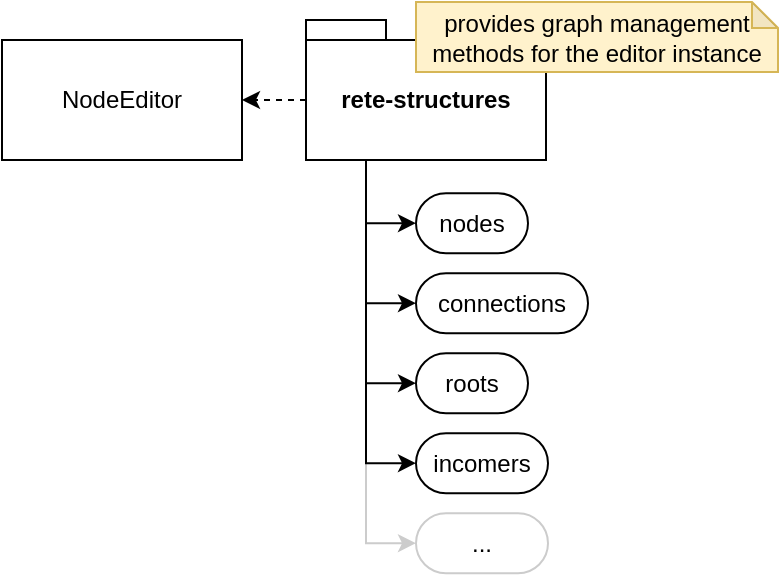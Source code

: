 <mxfile version="22.0.2" type="device">
  <diagram name="page-1" id="nTteX_-L-bd6lsjCAH_5">
    <mxGraphModel dx="863" dy="505" grid="1" gridSize="10" guides="1" tooltips="1" connect="1" arrows="1" fold="1" page="1" pageScale="1" pageWidth="827" pageHeight="1169" math="0" shadow="0">
      <root>
        <mxCell id="0" />
        <mxCell id="1" parent="0" />
        <mxCell id="kuVI8_T9zS_DxOReFDo9-25" style="edgeStyle=orthogonalEdgeStyle;rounded=0;orthogonalLoop=1;jettySize=auto;html=1;exitX=0.25;exitY=1;exitDx=0;exitDy=0;exitPerimeter=0;entryX=0;entryY=0.5;entryDx=0;entryDy=0;strokeColor=#CCCCCC;" edge="1" parent="1" source="kuVI8_T9zS_DxOReFDo9-15" target="kuVI8_T9zS_DxOReFDo9-12">
          <mxGeometry relative="1" as="geometry" />
        </mxCell>
        <mxCell id="0EIq4OgII-BHYrVc7AHv-1" value="NodeEditor" style="rounded=0;whiteSpace=wrap;html=1;" parent="1" vertex="1">
          <mxGeometry x="20" y="35" width="120" height="60" as="geometry" />
        </mxCell>
        <mxCell id="kuVI8_T9zS_DxOReFDo9-2" value="nodes" style="rounded=1;whiteSpace=wrap;html=1;arcSize=50;" vertex="1" parent="1">
          <mxGeometry x="227" y="111.61" width="56" height="30" as="geometry" />
        </mxCell>
        <mxCell id="kuVI8_T9zS_DxOReFDo9-4" value="connections" style="rounded=1;whiteSpace=wrap;html=1;arcSize=50;" vertex="1" parent="1">
          <mxGeometry x="227" y="151.61" width="86" height="30" as="geometry" />
        </mxCell>
        <mxCell id="kuVI8_T9zS_DxOReFDo9-6" value="roots" style="rounded=1;whiteSpace=wrap;html=1;arcSize=50;" vertex="1" parent="1">
          <mxGeometry x="227" y="191.61" width="56" height="30" as="geometry" />
        </mxCell>
        <mxCell id="kuVI8_T9zS_DxOReFDo9-10" value="incomers" style="rounded=1;whiteSpace=wrap;html=1;arcSize=50;" vertex="1" parent="1">
          <mxGeometry x="227" y="231.61" width="66" height="30" as="geometry" />
        </mxCell>
        <mxCell id="kuVI8_T9zS_DxOReFDo9-12" value="..." style="rounded=1;whiteSpace=wrap;html=1;arcSize=50;strokeColor=#CCCCCC;" vertex="1" parent="1">
          <mxGeometry x="227" y="271.61" width="66" height="30" as="geometry" />
        </mxCell>
        <mxCell id="kuVI8_T9zS_DxOReFDo9-21" style="edgeStyle=orthogonalEdgeStyle;rounded=0;orthogonalLoop=1;jettySize=auto;html=1;exitX=0.25;exitY=1;exitDx=0;exitDy=0;exitPerimeter=0;entryX=0;entryY=0.5;entryDx=0;entryDy=0;" edge="1" parent="1" source="kuVI8_T9zS_DxOReFDo9-15" target="kuVI8_T9zS_DxOReFDo9-2">
          <mxGeometry relative="1" as="geometry" />
        </mxCell>
        <mxCell id="kuVI8_T9zS_DxOReFDo9-22" style="edgeStyle=orthogonalEdgeStyle;rounded=0;orthogonalLoop=1;jettySize=auto;html=1;exitX=0.25;exitY=1;exitDx=0;exitDy=0;exitPerimeter=0;entryX=0;entryY=0.5;entryDx=0;entryDy=0;" edge="1" parent="1" source="kuVI8_T9zS_DxOReFDo9-15" target="kuVI8_T9zS_DxOReFDo9-4">
          <mxGeometry relative="1" as="geometry" />
        </mxCell>
        <mxCell id="kuVI8_T9zS_DxOReFDo9-23" style="edgeStyle=orthogonalEdgeStyle;rounded=0;orthogonalLoop=1;jettySize=auto;html=1;exitX=0.25;exitY=1;exitDx=0;exitDy=0;exitPerimeter=0;entryX=0;entryY=0.5;entryDx=0;entryDy=0;" edge="1" parent="1" source="kuVI8_T9zS_DxOReFDo9-15" target="kuVI8_T9zS_DxOReFDo9-6">
          <mxGeometry relative="1" as="geometry" />
        </mxCell>
        <mxCell id="kuVI8_T9zS_DxOReFDo9-24" style="edgeStyle=orthogonalEdgeStyle;rounded=0;orthogonalLoop=1;jettySize=auto;html=1;exitX=0.25;exitY=1;exitDx=0;exitDy=0;exitPerimeter=0;entryX=0;entryY=0.5;entryDx=0;entryDy=0;" edge="1" parent="1" source="kuVI8_T9zS_DxOReFDo9-15" target="kuVI8_T9zS_DxOReFDo9-10">
          <mxGeometry relative="1" as="geometry" />
        </mxCell>
        <mxCell id="kuVI8_T9zS_DxOReFDo9-26" style="edgeStyle=orthogonalEdgeStyle;rounded=0;orthogonalLoop=1;jettySize=auto;html=1;exitX=0;exitY=0;exitDx=0;exitDy=40;exitPerimeter=0;entryX=1;entryY=0.5;entryDx=0;entryDy=0;dashed=1;" edge="1" parent="1" source="kuVI8_T9zS_DxOReFDo9-15" target="0EIq4OgII-BHYrVc7AHv-1">
          <mxGeometry relative="1" as="geometry" />
        </mxCell>
        <mxCell id="kuVI8_T9zS_DxOReFDo9-15" value="rete-structures" style="shape=folder;fontStyle=1;tabWidth=40;tabHeight=10;tabPosition=left;html=1;boundedLbl=1;whiteSpace=wrap;" vertex="1" parent="1">
          <mxGeometry x="172" y="25" width="120" height="70" as="geometry" />
        </mxCell>
        <mxCell id="gnkJIxszWGw6bPNyjbUk-11" value="provides graph management methods for the editor instance" style="shape=note;whiteSpace=wrap;html=1;backgroundOutline=1;darkOpacity=0.05;size=13;fillColor=#fff2cc;strokeColor=#d6b656;" parent="1" vertex="1">
          <mxGeometry x="227" y="16" width="181" height="35" as="geometry" />
        </mxCell>
      </root>
    </mxGraphModel>
  </diagram>
</mxfile>
